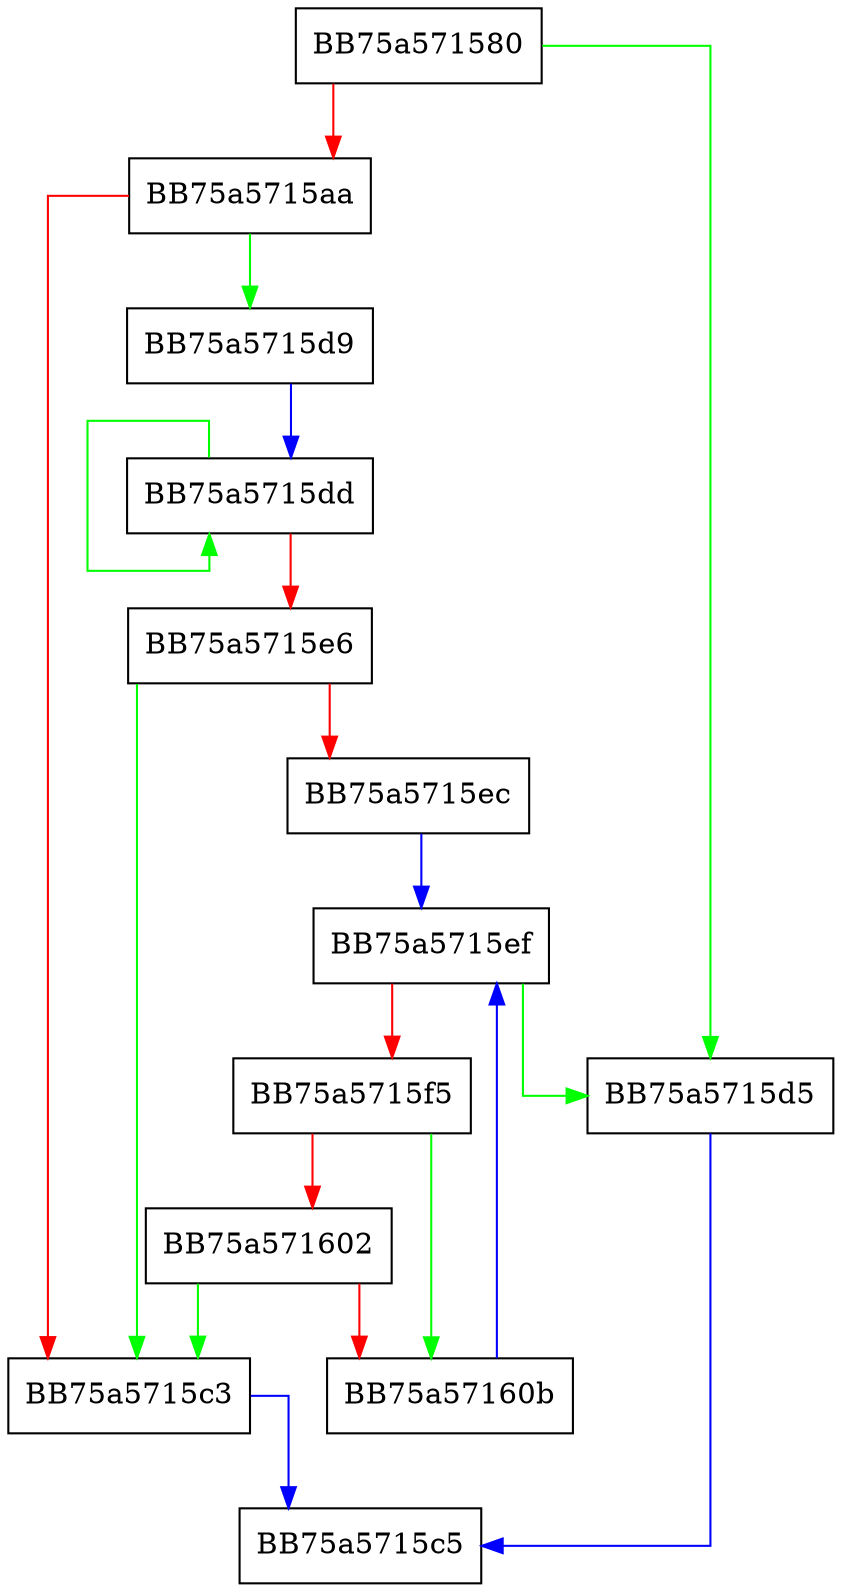 digraph IsKslName {
  node [shape="box"];
  graph [splines=ortho];
  BB75a571580 -> BB75a5715d5 [color="green"];
  BB75a571580 -> BB75a5715aa [color="red"];
  BB75a5715aa -> BB75a5715d9 [color="green"];
  BB75a5715aa -> BB75a5715c3 [color="red"];
  BB75a5715c3 -> BB75a5715c5 [color="blue"];
  BB75a5715d5 -> BB75a5715c5 [color="blue"];
  BB75a5715d9 -> BB75a5715dd [color="blue"];
  BB75a5715dd -> BB75a5715dd [color="green"];
  BB75a5715dd -> BB75a5715e6 [color="red"];
  BB75a5715e6 -> BB75a5715c3 [color="green"];
  BB75a5715e6 -> BB75a5715ec [color="red"];
  BB75a5715ec -> BB75a5715ef [color="blue"];
  BB75a5715ef -> BB75a5715d5 [color="green"];
  BB75a5715ef -> BB75a5715f5 [color="red"];
  BB75a5715f5 -> BB75a57160b [color="green"];
  BB75a5715f5 -> BB75a571602 [color="red"];
  BB75a571602 -> BB75a5715c3 [color="green"];
  BB75a571602 -> BB75a57160b [color="red"];
  BB75a57160b -> BB75a5715ef [color="blue"];
}